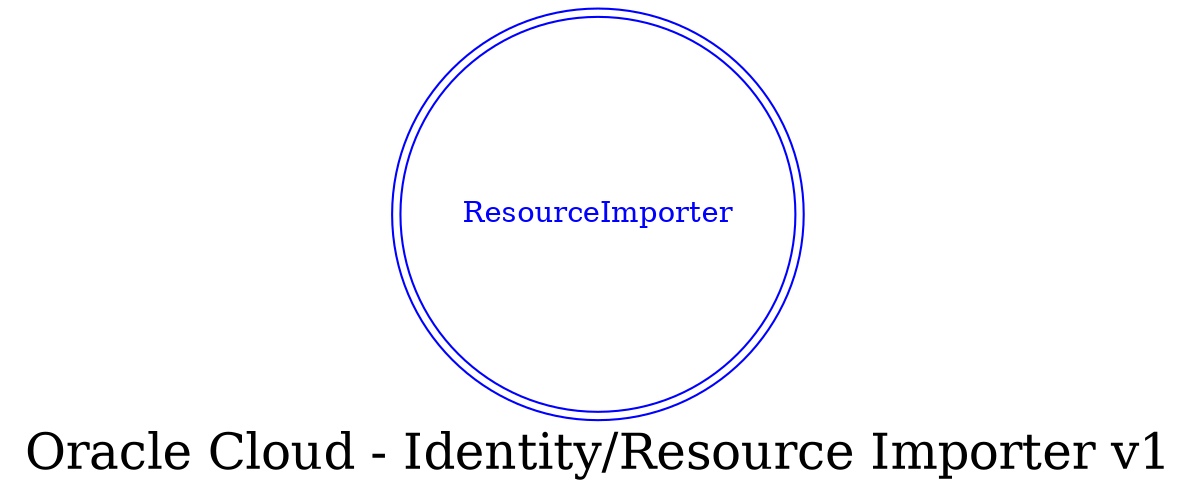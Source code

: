 digraph LexiconGraph {
graph[label="Oracle Cloud - Identity/Resource Importer v1", fontsize=24]
splines=true
"ResourceImporter" [color=blue, fontcolor=blue, shape=doublecircle]
}
